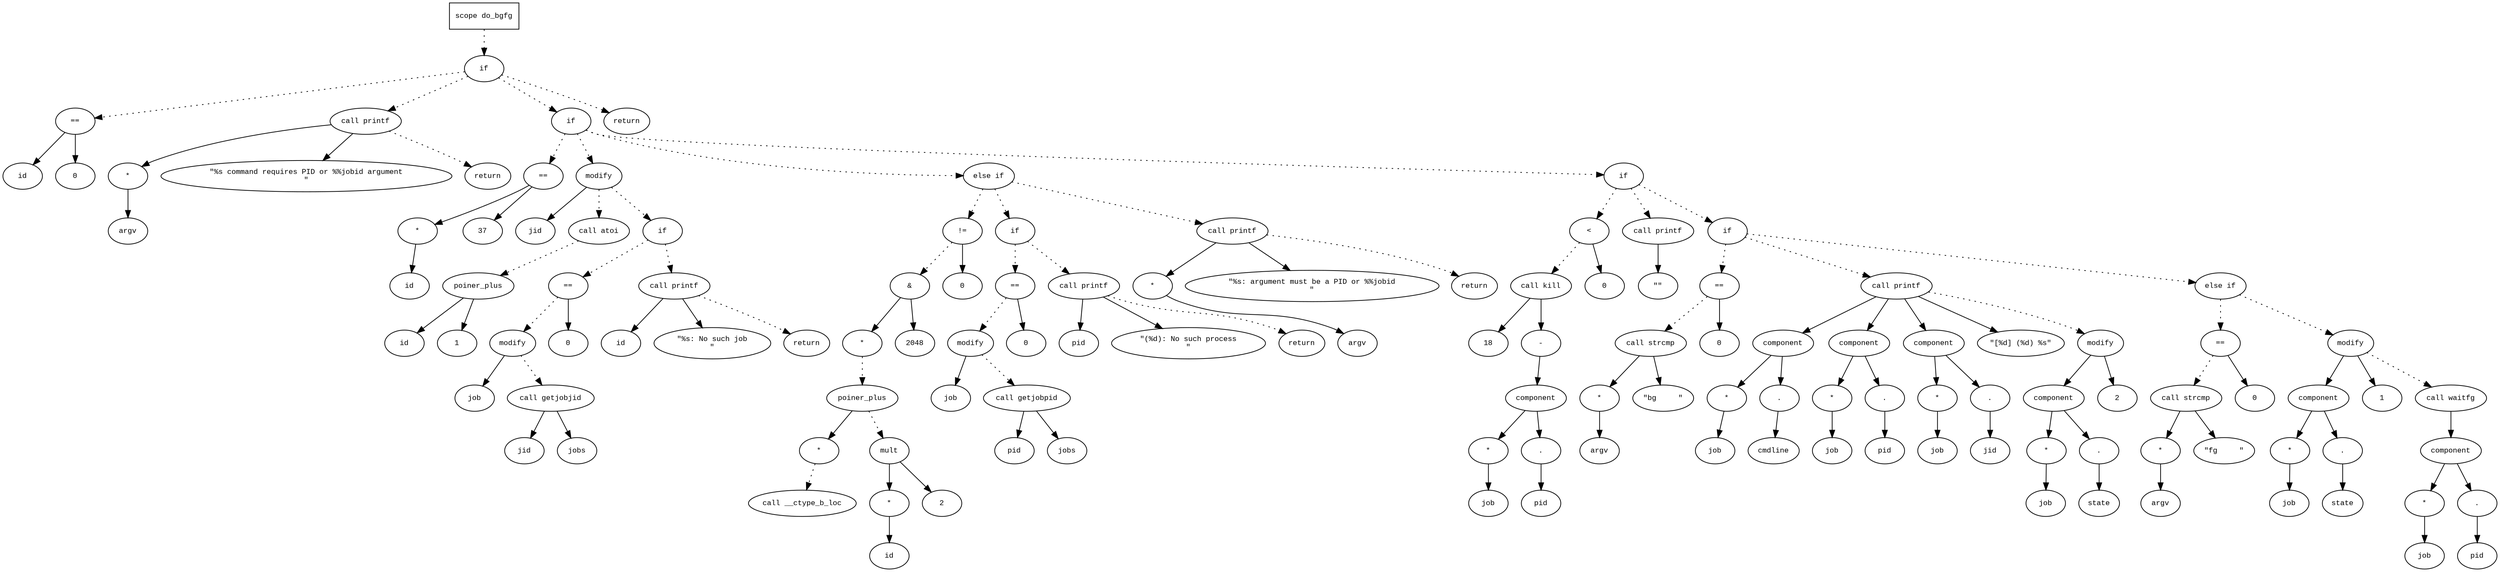 digraph AST {
  graph [fontname="Times New Roman",fontsize=10];
  node  [fontname="Courier New",fontsize=10];
  edge  [fontname="Times New Roman",fontsize=10];

  node1 [label="scope do_bgfg",shape=box];
  node2 [label="if",shape=ellipse];
  node1 -> node2 [style=dotted];
  node3 [label="==",shape=ellipse];
  node4 [label="id",shape=ellipse];
  node3 -> node4;
  node5 [label="0",shape=ellipse];
  node3 -> node5;
  node2 -> node3 [style=dotted];
  node6 [label="call printf",shape=ellipse];
  node7 [label="*",shape=ellipse];
  node8 [label="argv",shape=ellipse];
  node7 -> node8;
  node6 -> node7;
  node9 [label="\"%s command requires PID or %%jobid argument
\"",shape=ellipse];
  node6 -> node9;
  node2 -> node6 [style=dotted];
  node10 [label="return",shape=ellipse];
  node6 -> node10 [style=dotted];
  node11 [label="if",shape=ellipse];
  node2 -> node11 [style=dotted];
  node12 [label="==",shape=ellipse];
  node13 [label="*",shape=ellipse];
  node14 [label="id",shape=ellipse];
  node13 -> node14;
  node12 -> node13;
  node15 [label="37",shape=ellipse];
  node12 -> node15;
  node11 -> node12 [style=dotted];
  node16 [label="modify",shape=ellipse];
  node17 [label="jid",shape=ellipse];
  node16 -> node17;
  node18 [label="call atoi",shape=ellipse];
  node19 [label="poiner_plus",shape=ellipse];
  node20 [label="id",shape=ellipse];
  node19 -> node20;
  node21 [label="1",shape=ellipse];
  node19 -> node21;
  node18 -> node19 [style=dotted];
  node16 -> node18 [style=dotted];
  node11 -> node16 [style=dotted];
  node22 [label="if",shape=ellipse];
  node16 -> node22 [style=dotted];
  node23 [label="==",shape=ellipse];
  node24 [label="modify",shape=ellipse];
  node25 [label="job",shape=ellipse];
  node24 -> node25;
  node26 [label="call getjobjid",shape=ellipse];
  node27 [label="jid",shape=ellipse];
  node26 -> node27;
  node28 [label="jobs",shape=ellipse];
  node26 -> node28;
  node24 -> node26 [style=dotted];
  node23 -> node24 [style=dotted];
  node29 [label="0",shape=ellipse];
  node23 -> node29;
  node22 -> node23 [style=dotted];
  node30 [label="call printf",shape=ellipse];
  node31 [label="id",shape=ellipse];
  node30 -> node31;
  node32 [label="\"%s: No such job
\"",shape=ellipse];
  node30 -> node32;
  node22 -> node30 [style=dotted];
  node33 [label="return",shape=ellipse];
  node30 -> node33 [style=dotted];
  node34 [label="else if",shape=ellipse];
  node11 -> node34 [style=dotted];
  node35 [label="!=",shape=ellipse];
  node36 [label="&",shape=ellipse];
  node37 [label="*",shape=ellipse];
  node38 [label="poiner_plus",shape=ellipse];
  node39 [label="*",shape=ellipse];
  node40 [label="call __ctype_b_loc",shape=ellipse];
  node39 -> node40 [style=dotted];
  node38 -> node39;
  node41 [label="mult",shape=ellipse];
  node42 [label="*",shape=ellipse];
  node43 [label="id",shape=ellipse];
  node42 -> node43;
  node41 -> node42;
  node44 [label="2",shape=ellipse];
  node41 -> node44;
  node38 -> node41 [style=dotted];
  node37 -> node38 [style=dotted];
  node36 -> node37;
  node45 [label="2048",shape=ellipse];
  node36 -> node45;
  node35 -> node36 [style=dotted];
  node46 [label="0",shape=ellipse];
  node35 -> node46;
  node34 -> node35 [style=dotted];
  node47 [label="if",shape=ellipse];
  node34 -> node47 [style=dotted];
  node48 [label="==",shape=ellipse];
  node49 [label="modify",shape=ellipse];
  node50 [label="job",shape=ellipse];
  node49 -> node50;
  node51 [label="call getjobpid",shape=ellipse];
  node52 [label="pid",shape=ellipse];
  node51 -> node52;
  node53 [label="jobs",shape=ellipse];
  node51 -> node53;
  node49 -> node51 [style=dotted];
  node48 -> node49 [style=dotted];
  node54 [label="0",shape=ellipse];
  node48 -> node54;
  node47 -> node48 [style=dotted];
  node55 [label="call printf",shape=ellipse];
  node56 [label="pid",shape=ellipse];
  node55 -> node56;
  node57 [label="\"(%d): No such process
\"",shape=ellipse];
  node55 -> node57;
  node47 -> node55 [style=dotted];
  node58 [label="return",shape=ellipse];
  node55 -> node58 [style=dotted];
  node59 [label="call printf",shape=ellipse];
  node60 [label="*",shape=ellipse];
  node61 [label="argv",shape=ellipse];
  node60 -> node61;
  node59 -> node60;
  node62 [label="\"%s: argument must be a PID or %%jobid
\"",shape=ellipse];
  node59 -> node62;
  node34 -> node59 [style=dotted];
  node63 [label="return",shape=ellipse];
  node59 -> node63 [style=dotted];
  node64 [label="if",shape=ellipse];
  node11 -> node64 [style=dotted];
  node65 [label="<",shape=ellipse];
  node66 [label="call kill",shape=ellipse];
  node67 [label="18",shape=ellipse];
  node66 -> node67;
  node68 [label="-",shape=ellipse];
  node69 [label="component",shape=ellipse];
  node68 -> node69;
  node70 [label="*",shape=ellipse];
  node71 [label="job",shape=ellipse];
  node70 -> node71;
  node69 -> node70;
  node72 [label=".",shape=ellipse];
  node69 -> node72;
  node73 [label="pid",shape=ellipse];
  node72 -> node73;
  node66 -> node68;
  node65 -> node66 [style=dotted];
  node74 [label="0",shape=ellipse];
  node65 -> node74;
  node64 -> node65 [style=dotted];
  node75 [label="call printf",shape=ellipse];
  node76 [label="\"\"",shape=ellipse];
  node75 -> node76;
  node64 -> node75 [style=dotted];
  node77 [label="if",shape=ellipse];
  node64 -> node77 [style=dotted];
  node78 [label="==",shape=ellipse];
  node79 [label="call strcmp",shape=ellipse];
  node80 [label="*",shape=ellipse];
  node81 [label="argv",shape=ellipse];
  node80 -> node81;
  node79 -> node80;
  node82 [label="\"bg     \"",shape=ellipse];
  node79 -> node82;
  node78 -> node79 [style=dotted];
  node83 [label="0",shape=ellipse];
  node78 -> node83;
  node77 -> node78 [style=dotted];
  node84 [label="call printf",shape=ellipse];
  node85 [label="component",shape=ellipse];
  node84 -> node85;
  node86 [label="*",shape=ellipse];
  node87 [label="job",shape=ellipse];
  node86 -> node87;
  node85 -> node86;
  node88 [label=".",shape=ellipse];
  node85 -> node88;
  node89 [label="cmdline",shape=ellipse];
  node88 -> node89;
  node90 [label="component",shape=ellipse];
  node84 -> node90;
  node91 [label="*",shape=ellipse];
  node92 [label="job",shape=ellipse];
  node91 -> node92;
  node90 -> node91;
  node93 [label=".",shape=ellipse];
  node90 -> node93;
  node94 [label="pid",shape=ellipse];
  node93 -> node94;
  node95 [label="component",shape=ellipse];
  node84 -> node95;
  node96 [label="*",shape=ellipse];
  node97 [label="job",shape=ellipse];
  node96 -> node97;
  node95 -> node96;
  node98 [label=".",shape=ellipse];
  node95 -> node98;
  node99 [label="jid",shape=ellipse];
  node98 -> node99;
  node100 [label="\"[%d] (%d) %s\"",shape=ellipse];
  node84 -> node100;
  node77 -> node84 [style=dotted];
  node101 [label="modify",shape=ellipse];
  node102 [label="component",shape=ellipse];
  node101 -> node102;
  node103 [label="*",shape=ellipse];
  node104 [label="job",shape=ellipse];
  node103 -> node104;
  node102 -> node103;
  node105 [label=".",shape=ellipse];
  node102 -> node105;
  node106 [label="state",shape=ellipse];
  node105 -> node106;
  node107 [label="2",shape=ellipse];
  node101 -> node107;
  node84 -> node101 [style=dotted];
  node108 [label="else if",shape=ellipse];
  node77 -> node108 [style=dotted];
  node109 [label="==",shape=ellipse];
  node110 [label="call strcmp",shape=ellipse];
  node111 [label="*",shape=ellipse];
  node112 [label="argv",shape=ellipse];
  node111 -> node112;
  node110 -> node111;
  node113 [label="\"fg     \"",shape=ellipse];
  node110 -> node113;
  node109 -> node110 [style=dotted];
  node114 [label="0",shape=ellipse];
  node109 -> node114;
  node108 -> node109 [style=dotted];
  node115 [label="modify",shape=ellipse];
  node116 [label="component",shape=ellipse];
  node115 -> node116;
  node117 [label="*",shape=ellipse];
  node118 [label="job",shape=ellipse];
  node117 -> node118;
  node116 -> node117;
  node119 [label=".",shape=ellipse];
  node116 -> node119;
  node120 [label="state",shape=ellipse];
  node119 -> node120;
  node121 [label="1",shape=ellipse];
  node115 -> node121;
  node108 -> node115 [style=dotted];
  node122 [label="call waitfg",shape=ellipse];
  node123 [label="component",shape=ellipse];
  node122 -> node123;
  node124 [label="*",shape=ellipse];
  node125 [label="job",shape=ellipse];
  node124 -> node125;
  node123 -> node124;
  node126 [label=".",shape=ellipse];
  node123 -> node126;
  node127 [label="pid",shape=ellipse];
  node126 -> node127;
  node115 -> node122 [style=dotted];
  node128 [label="return",shape=ellipse];
  node2 -> node128 [style=dotted];
} 